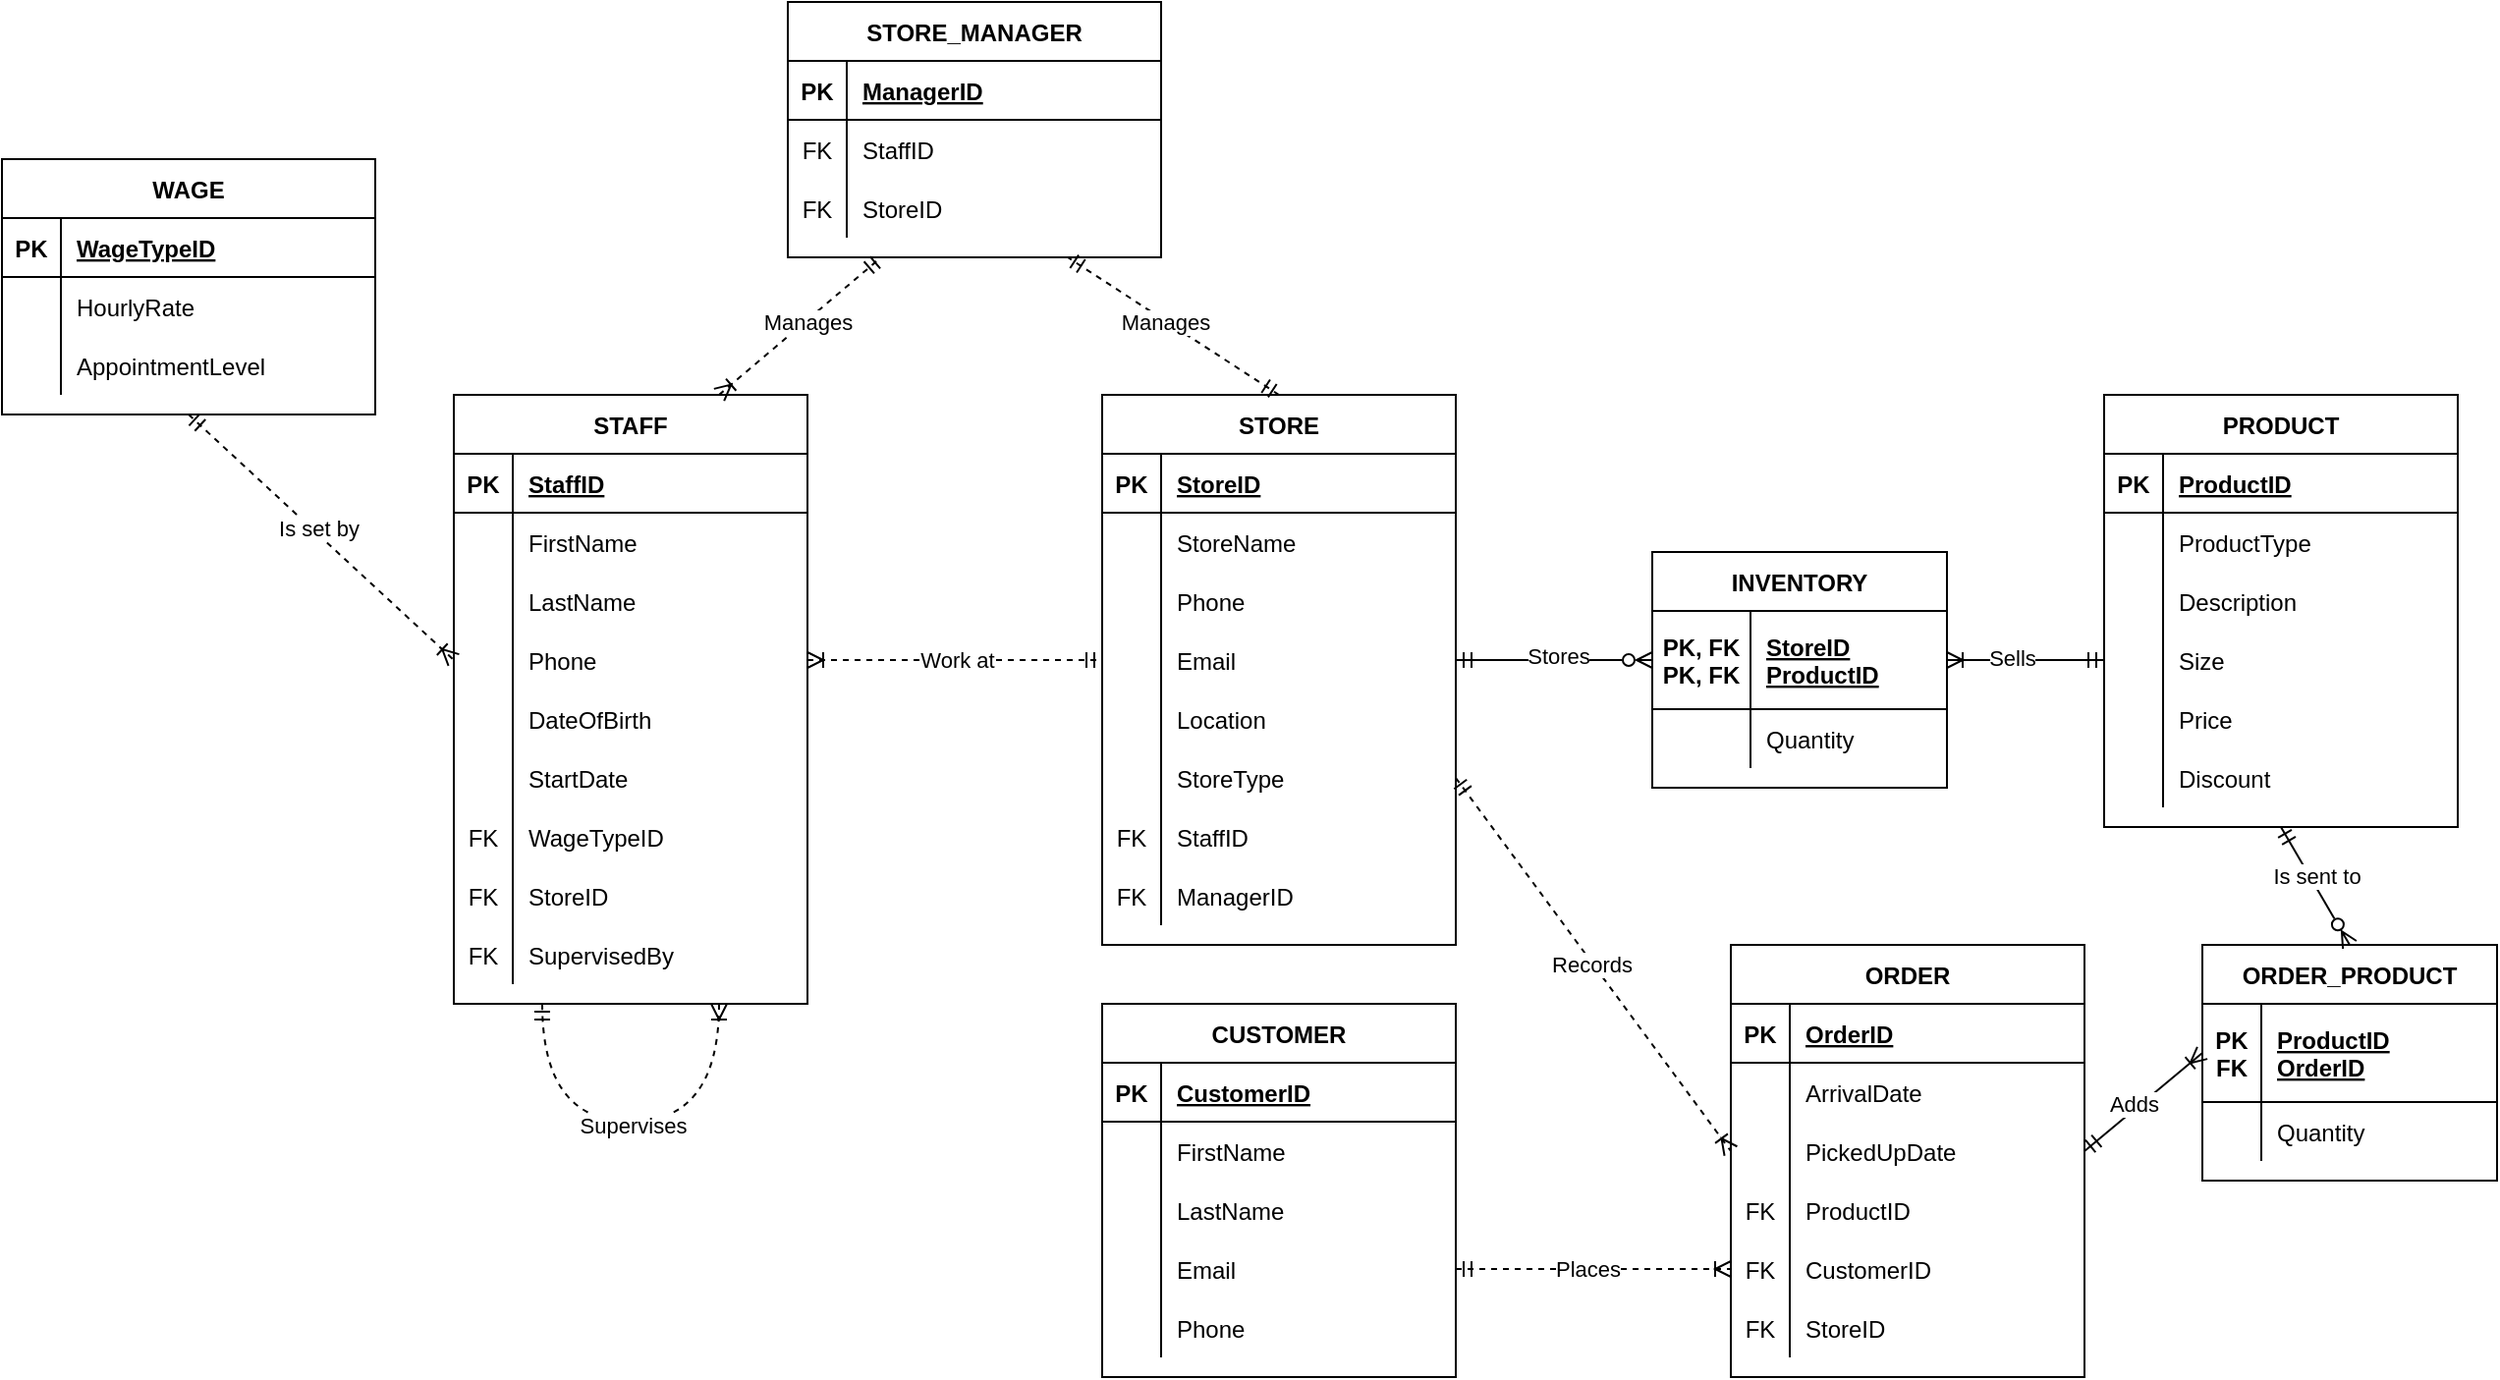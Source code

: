 <mxfile version="24.2.5" type="github">
  <diagram id="R2lEEEUBdFMjLlhIrx00" name="Page-1">
    <mxGraphModel dx="1644" dy="454" grid="1" gridSize="10" guides="1" tooltips="1" connect="1" arrows="1" fold="1" page="1" pageScale="1" pageWidth="850" pageHeight="1100" math="0" shadow="0" extFonts="Permanent Marker^https://fonts.googleapis.com/css?family=Permanent+Marker">
      <root>
        <mxCell id="0" />
        <mxCell id="1" parent="0" />
        <mxCell id="Xauu4VufLPQQmmu2B6bi-1" value="STORE" style="shape=table;startSize=30;container=1;collapsible=1;childLayout=tableLayout;fixedRows=1;rowLines=0;fontStyle=1;align=center;resizeLast=1;" parent="1" vertex="1">
          <mxGeometry x="320" y="440" width="180" height="280" as="geometry" />
        </mxCell>
        <mxCell id="Xauu4VufLPQQmmu2B6bi-2" value="" style="shape=partialRectangle;collapsible=0;dropTarget=0;pointerEvents=0;fillColor=none;points=[[0,0.5],[1,0.5]];portConstraint=eastwest;top=0;left=0;right=0;bottom=1;" parent="Xauu4VufLPQQmmu2B6bi-1" vertex="1">
          <mxGeometry y="30" width="180" height="30" as="geometry" />
        </mxCell>
        <mxCell id="Xauu4VufLPQQmmu2B6bi-3" value="PK" style="shape=partialRectangle;overflow=hidden;connectable=0;fillColor=none;top=0;left=0;bottom=0;right=0;fontStyle=1;" parent="Xauu4VufLPQQmmu2B6bi-2" vertex="1">
          <mxGeometry width="30" height="30" as="geometry">
            <mxRectangle width="30" height="30" as="alternateBounds" />
          </mxGeometry>
        </mxCell>
        <mxCell id="Xauu4VufLPQQmmu2B6bi-4" value="StoreID" style="shape=partialRectangle;overflow=hidden;connectable=0;fillColor=none;top=0;left=0;bottom=0;right=0;align=left;spacingLeft=6;fontStyle=5;" parent="Xauu4VufLPQQmmu2B6bi-2" vertex="1">
          <mxGeometry x="30" width="150" height="30" as="geometry">
            <mxRectangle width="150" height="30" as="alternateBounds" />
          </mxGeometry>
        </mxCell>
        <mxCell id="Xauu4VufLPQQmmu2B6bi-5" value="" style="shape=partialRectangle;collapsible=0;dropTarget=0;pointerEvents=0;fillColor=none;points=[[0,0.5],[1,0.5]];portConstraint=eastwest;top=0;left=0;right=0;bottom=0;" parent="Xauu4VufLPQQmmu2B6bi-1" vertex="1">
          <mxGeometry y="60" width="180" height="30" as="geometry" />
        </mxCell>
        <mxCell id="Xauu4VufLPQQmmu2B6bi-6" value="" style="shape=partialRectangle;overflow=hidden;connectable=0;fillColor=none;top=0;left=0;bottom=0;right=0;" parent="Xauu4VufLPQQmmu2B6bi-5" vertex="1">
          <mxGeometry width="30" height="30" as="geometry">
            <mxRectangle width="30" height="30" as="alternateBounds" />
          </mxGeometry>
        </mxCell>
        <mxCell id="Xauu4VufLPQQmmu2B6bi-7" value="StoreName" style="shape=partialRectangle;overflow=hidden;connectable=0;fillColor=none;top=0;left=0;bottom=0;right=0;align=left;spacingLeft=6;" parent="Xauu4VufLPQQmmu2B6bi-5" vertex="1">
          <mxGeometry x="30" width="150" height="30" as="geometry">
            <mxRectangle width="150" height="30" as="alternateBounds" />
          </mxGeometry>
        </mxCell>
        <mxCell id="Xauu4VufLPQQmmu2B6bi-8" style="shape=partialRectangle;collapsible=0;dropTarget=0;pointerEvents=0;fillColor=none;points=[[0,0.5],[1,0.5]];portConstraint=eastwest;top=0;left=0;right=0;bottom=0;" parent="Xauu4VufLPQQmmu2B6bi-1" vertex="1">
          <mxGeometry y="90" width="180" height="30" as="geometry" />
        </mxCell>
        <mxCell id="Xauu4VufLPQQmmu2B6bi-9" style="shape=partialRectangle;overflow=hidden;connectable=0;fillColor=none;top=0;left=0;bottom=0;right=0;" parent="Xauu4VufLPQQmmu2B6bi-8" vertex="1">
          <mxGeometry width="30" height="30" as="geometry">
            <mxRectangle width="30" height="30" as="alternateBounds" />
          </mxGeometry>
        </mxCell>
        <mxCell id="Xauu4VufLPQQmmu2B6bi-10" value="Phone" style="shape=partialRectangle;overflow=hidden;connectable=0;fillColor=none;top=0;left=0;bottom=0;right=0;align=left;spacingLeft=6;" parent="Xauu4VufLPQQmmu2B6bi-8" vertex="1">
          <mxGeometry x="30" width="150" height="30" as="geometry">
            <mxRectangle width="150" height="30" as="alternateBounds" />
          </mxGeometry>
        </mxCell>
        <mxCell id="Xauu4VufLPQQmmu2B6bi-11" style="shape=partialRectangle;collapsible=0;dropTarget=0;pointerEvents=0;fillColor=none;points=[[0,0.5],[1,0.5]];portConstraint=eastwest;top=0;left=0;right=0;bottom=0;" parent="Xauu4VufLPQQmmu2B6bi-1" vertex="1">
          <mxGeometry y="120" width="180" height="30" as="geometry" />
        </mxCell>
        <mxCell id="Xauu4VufLPQQmmu2B6bi-12" style="shape=partialRectangle;overflow=hidden;connectable=0;fillColor=none;top=0;left=0;bottom=0;right=0;" parent="Xauu4VufLPQQmmu2B6bi-11" vertex="1">
          <mxGeometry width="30" height="30" as="geometry">
            <mxRectangle width="30" height="30" as="alternateBounds" />
          </mxGeometry>
        </mxCell>
        <mxCell id="Xauu4VufLPQQmmu2B6bi-13" value="Email" style="shape=partialRectangle;overflow=hidden;connectable=0;fillColor=none;top=0;left=0;bottom=0;right=0;align=left;spacingLeft=6;" parent="Xauu4VufLPQQmmu2B6bi-11" vertex="1">
          <mxGeometry x="30" width="150" height="30" as="geometry">
            <mxRectangle width="150" height="30" as="alternateBounds" />
          </mxGeometry>
        </mxCell>
        <mxCell id="Xauu4VufLPQQmmu2B6bi-14" style="shape=partialRectangle;collapsible=0;dropTarget=0;pointerEvents=0;fillColor=none;points=[[0,0.5],[1,0.5]];portConstraint=eastwest;top=0;left=0;right=0;bottom=0;" parent="Xauu4VufLPQQmmu2B6bi-1" vertex="1">
          <mxGeometry y="150" width="180" height="30" as="geometry" />
        </mxCell>
        <mxCell id="Xauu4VufLPQQmmu2B6bi-15" style="shape=partialRectangle;overflow=hidden;connectable=0;fillColor=none;top=0;left=0;bottom=0;right=0;" parent="Xauu4VufLPQQmmu2B6bi-14" vertex="1">
          <mxGeometry width="30" height="30" as="geometry">
            <mxRectangle width="30" height="30" as="alternateBounds" />
          </mxGeometry>
        </mxCell>
        <mxCell id="Xauu4VufLPQQmmu2B6bi-16" value="Location" style="shape=partialRectangle;overflow=hidden;connectable=0;fillColor=none;top=0;left=0;bottom=0;right=0;align=left;spacingLeft=6;" parent="Xauu4VufLPQQmmu2B6bi-14" vertex="1">
          <mxGeometry x="30" width="150" height="30" as="geometry">
            <mxRectangle width="150" height="30" as="alternateBounds" />
          </mxGeometry>
        </mxCell>
        <mxCell id="Xauu4VufLPQQmmu2B6bi-17" style="shape=partialRectangle;collapsible=0;dropTarget=0;pointerEvents=0;fillColor=none;points=[[0,0.5],[1,0.5]];portConstraint=eastwest;top=0;left=0;right=0;bottom=0;" parent="Xauu4VufLPQQmmu2B6bi-1" vertex="1">
          <mxGeometry y="180" width="180" height="30" as="geometry" />
        </mxCell>
        <mxCell id="Xauu4VufLPQQmmu2B6bi-18" style="shape=partialRectangle;overflow=hidden;connectable=0;fillColor=none;top=0;left=0;bottom=0;right=0;" parent="Xauu4VufLPQQmmu2B6bi-17" vertex="1">
          <mxGeometry width="30" height="30" as="geometry">
            <mxRectangle width="30" height="30" as="alternateBounds" />
          </mxGeometry>
        </mxCell>
        <mxCell id="Xauu4VufLPQQmmu2B6bi-19" value="StoreType" style="shape=partialRectangle;overflow=hidden;connectable=0;fillColor=none;top=0;left=0;bottom=0;right=0;align=left;spacingLeft=6;" parent="Xauu4VufLPQQmmu2B6bi-17" vertex="1">
          <mxGeometry x="30" width="150" height="30" as="geometry">
            <mxRectangle width="150" height="30" as="alternateBounds" />
          </mxGeometry>
        </mxCell>
        <mxCell id="zje3O2Mr-wx11QbQa_9I-70" style="shape=partialRectangle;collapsible=0;dropTarget=0;pointerEvents=0;fillColor=none;points=[[0,0.5],[1,0.5]];portConstraint=eastwest;top=0;left=0;right=0;bottom=0;" vertex="1" parent="Xauu4VufLPQQmmu2B6bi-1">
          <mxGeometry y="210" width="180" height="30" as="geometry" />
        </mxCell>
        <mxCell id="zje3O2Mr-wx11QbQa_9I-71" value="FK" style="shape=partialRectangle;overflow=hidden;connectable=0;fillColor=none;top=0;left=0;bottom=0;right=0;" vertex="1" parent="zje3O2Mr-wx11QbQa_9I-70">
          <mxGeometry width="30" height="30" as="geometry">
            <mxRectangle width="30" height="30" as="alternateBounds" />
          </mxGeometry>
        </mxCell>
        <mxCell id="zje3O2Mr-wx11QbQa_9I-72" value="StaffID" style="shape=partialRectangle;overflow=hidden;connectable=0;fillColor=none;top=0;left=0;bottom=0;right=0;align=left;spacingLeft=6;" vertex="1" parent="zje3O2Mr-wx11QbQa_9I-70">
          <mxGeometry x="30" width="150" height="30" as="geometry">
            <mxRectangle width="150" height="30" as="alternateBounds" />
          </mxGeometry>
        </mxCell>
        <mxCell id="Xauu4VufLPQQmmu2B6bi-20" style="shape=partialRectangle;collapsible=0;dropTarget=0;pointerEvents=0;fillColor=none;points=[[0,0.5],[1,0.5]];portConstraint=eastwest;top=0;left=0;right=0;bottom=0;" parent="Xauu4VufLPQQmmu2B6bi-1" vertex="1">
          <mxGeometry y="240" width="180" height="30" as="geometry" />
        </mxCell>
        <mxCell id="Xauu4VufLPQQmmu2B6bi-21" value="FK" style="shape=partialRectangle;overflow=hidden;connectable=0;fillColor=none;top=0;left=0;bottom=0;right=0;" parent="Xauu4VufLPQQmmu2B6bi-20" vertex="1">
          <mxGeometry width="30" height="30" as="geometry">
            <mxRectangle width="30" height="30" as="alternateBounds" />
          </mxGeometry>
        </mxCell>
        <mxCell id="Xauu4VufLPQQmmu2B6bi-22" value="ManagerID" style="shape=partialRectangle;overflow=hidden;connectable=0;fillColor=none;top=0;left=0;bottom=0;right=0;align=left;spacingLeft=6;" parent="Xauu4VufLPQQmmu2B6bi-20" vertex="1">
          <mxGeometry x="30" width="150" height="30" as="geometry">
            <mxRectangle width="150" height="30" as="alternateBounds" />
          </mxGeometry>
        </mxCell>
        <mxCell id="Xauu4VufLPQQmmu2B6bi-23" value="STAFF" style="shape=table;startSize=30;container=1;collapsible=1;childLayout=tableLayout;fixedRows=1;rowLines=0;fontStyle=1;align=center;resizeLast=1;" parent="1" vertex="1">
          <mxGeometry x="-10" y="440" width="180" height="310" as="geometry" />
        </mxCell>
        <mxCell id="Xauu4VufLPQQmmu2B6bi-24" value="" style="shape=partialRectangle;collapsible=0;dropTarget=0;pointerEvents=0;fillColor=none;points=[[0,0.5],[1,0.5]];portConstraint=eastwest;top=0;left=0;right=0;bottom=1;" parent="Xauu4VufLPQQmmu2B6bi-23" vertex="1">
          <mxGeometry y="30" width="180" height="30" as="geometry" />
        </mxCell>
        <mxCell id="Xauu4VufLPQQmmu2B6bi-25" value="PK" style="shape=partialRectangle;overflow=hidden;connectable=0;fillColor=none;top=0;left=0;bottom=0;right=0;fontStyle=1;" parent="Xauu4VufLPQQmmu2B6bi-24" vertex="1">
          <mxGeometry width="30" height="30" as="geometry">
            <mxRectangle width="30" height="30" as="alternateBounds" />
          </mxGeometry>
        </mxCell>
        <mxCell id="Xauu4VufLPQQmmu2B6bi-26" value="StaffID" style="shape=partialRectangle;overflow=hidden;connectable=0;fillColor=none;top=0;left=0;bottom=0;right=0;align=left;spacingLeft=6;fontStyle=5;" parent="Xauu4VufLPQQmmu2B6bi-24" vertex="1">
          <mxGeometry x="30" width="150" height="30" as="geometry">
            <mxRectangle width="150" height="30" as="alternateBounds" />
          </mxGeometry>
        </mxCell>
        <mxCell id="Xauu4VufLPQQmmu2B6bi-27" value="" style="shape=partialRectangle;collapsible=0;dropTarget=0;pointerEvents=0;fillColor=none;points=[[0,0.5],[1,0.5]];portConstraint=eastwest;top=0;left=0;right=0;bottom=0;" parent="Xauu4VufLPQQmmu2B6bi-23" vertex="1">
          <mxGeometry y="60" width="180" height="30" as="geometry" />
        </mxCell>
        <mxCell id="Xauu4VufLPQQmmu2B6bi-28" value="" style="shape=partialRectangle;overflow=hidden;connectable=0;fillColor=none;top=0;left=0;bottom=0;right=0;" parent="Xauu4VufLPQQmmu2B6bi-27" vertex="1">
          <mxGeometry width="30" height="30" as="geometry">
            <mxRectangle width="30" height="30" as="alternateBounds" />
          </mxGeometry>
        </mxCell>
        <mxCell id="Xauu4VufLPQQmmu2B6bi-29" value="FirstName" style="shape=partialRectangle;overflow=hidden;connectable=0;fillColor=none;top=0;left=0;bottom=0;right=0;align=left;spacingLeft=6;" parent="Xauu4VufLPQQmmu2B6bi-27" vertex="1">
          <mxGeometry x="30" width="150" height="30" as="geometry">
            <mxRectangle width="150" height="30" as="alternateBounds" />
          </mxGeometry>
        </mxCell>
        <mxCell id="Xauu4VufLPQQmmu2B6bi-30" style="shape=partialRectangle;collapsible=0;dropTarget=0;pointerEvents=0;fillColor=none;points=[[0,0.5],[1,0.5]];portConstraint=eastwest;top=0;left=0;right=0;bottom=0;" parent="Xauu4VufLPQQmmu2B6bi-23" vertex="1">
          <mxGeometry y="90" width="180" height="30" as="geometry" />
        </mxCell>
        <mxCell id="Xauu4VufLPQQmmu2B6bi-31" style="shape=partialRectangle;overflow=hidden;connectable=0;fillColor=none;top=0;left=0;bottom=0;right=0;" parent="Xauu4VufLPQQmmu2B6bi-30" vertex="1">
          <mxGeometry width="30" height="30" as="geometry">
            <mxRectangle width="30" height="30" as="alternateBounds" />
          </mxGeometry>
        </mxCell>
        <mxCell id="Xauu4VufLPQQmmu2B6bi-32" value="LastName" style="shape=partialRectangle;overflow=hidden;connectable=0;fillColor=none;top=0;left=0;bottom=0;right=0;align=left;spacingLeft=6;" parent="Xauu4VufLPQQmmu2B6bi-30" vertex="1">
          <mxGeometry x="30" width="150" height="30" as="geometry">
            <mxRectangle width="150" height="30" as="alternateBounds" />
          </mxGeometry>
        </mxCell>
        <mxCell id="Xauu4VufLPQQmmu2B6bi-33" style="shape=partialRectangle;collapsible=0;dropTarget=0;pointerEvents=0;fillColor=none;points=[[0,0.5],[1,0.5]];portConstraint=eastwest;top=0;left=0;right=0;bottom=0;" parent="Xauu4VufLPQQmmu2B6bi-23" vertex="1">
          <mxGeometry y="120" width="180" height="30" as="geometry" />
        </mxCell>
        <mxCell id="Xauu4VufLPQQmmu2B6bi-34" style="shape=partialRectangle;overflow=hidden;connectable=0;fillColor=none;top=0;left=0;bottom=0;right=0;" parent="Xauu4VufLPQQmmu2B6bi-33" vertex="1">
          <mxGeometry width="30" height="30" as="geometry">
            <mxRectangle width="30" height="30" as="alternateBounds" />
          </mxGeometry>
        </mxCell>
        <mxCell id="Xauu4VufLPQQmmu2B6bi-35" value="Phone" style="shape=partialRectangle;overflow=hidden;connectable=0;fillColor=none;top=0;left=0;bottom=0;right=0;align=left;spacingLeft=6;" parent="Xauu4VufLPQQmmu2B6bi-33" vertex="1">
          <mxGeometry x="30" width="150" height="30" as="geometry">
            <mxRectangle width="150" height="30" as="alternateBounds" />
          </mxGeometry>
        </mxCell>
        <mxCell id="Xauu4VufLPQQmmu2B6bi-36" style="shape=partialRectangle;collapsible=0;dropTarget=0;pointerEvents=0;fillColor=none;points=[[0,0.5],[1,0.5]];portConstraint=eastwest;top=0;left=0;right=0;bottom=0;" parent="Xauu4VufLPQQmmu2B6bi-23" vertex="1">
          <mxGeometry y="150" width="180" height="30" as="geometry" />
        </mxCell>
        <mxCell id="Xauu4VufLPQQmmu2B6bi-37" style="shape=partialRectangle;overflow=hidden;connectable=0;fillColor=none;top=0;left=0;bottom=0;right=0;" parent="Xauu4VufLPQQmmu2B6bi-36" vertex="1">
          <mxGeometry width="30" height="30" as="geometry">
            <mxRectangle width="30" height="30" as="alternateBounds" />
          </mxGeometry>
        </mxCell>
        <mxCell id="Xauu4VufLPQQmmu2B6bi-38" value="DateOfBirth" style="shape=partialRectangle;overflow=hidden;connectable=0;fillColor=none;top=0;left=0;bottom=0;right=0;align=left;spacingLeft=6;" parent="Xauu4VufLPQQmmu2B6bi-36" vertex="1">
          <mxGeometry x="30" width="150" height="30" as="geometry">
            <mxRectangle width="150" height="30" as="alternateBounds" />
          </mxGeometry>
        </mxCell>
        <mxCell id="Xauu4VufLPQQmmu2B6bi-39" style="shape=partialRectangle;collapsible=0;dropTarget=0;pointerEvents=0;fillColor=none;points=[[0,0.5],[1,0.5]];portConstraint=eastwest;top=0;left=0;right=0;bottom=0;" parent="Xauu4VufLPQQmmu2B6bi-23" vertex="1">
          <mxGeometry y="180" width="180" height="30" as="geometry" />
        </mxCell>
        <mxCell id="Xauu4VufLPQQmmu2B6bi-40" style="shape=partialRectangle;overflow=hidden;connectable=0;fillColor=none;top=0;left=0;bottom=0;right=0;" parent="Xauu4VufLPQQmmu2B6bi-39" vertex="1">
          <mxGeometry width="30" height="30" as="geometry">
            <mxRectangle width="30" height="30" as="alternateBounds" />
          </mxGeometry>
        </mxCell>
        <mxCell id="Xauu4VufLPQQmmu2B6bi-41" value="StartDate" style="shape=partialRectangle;overflow=hidden;connectable=0;fillColor=none;top=0;left=0;bottom=0;right=0;align=left;spacingLeft=6;" parent="Xauu4VufLPQQmmu2B6bi-39" vertex="1">
          <mxGeometry x="30" width="150" height="30" as="geometry">
            <mxRectangle width="150" height="30" as="alternateBounds" />
          </mxGeometry>
        </mxCell>
        <mxCell id="Xauu4VufLPQQmmu2B6bi-42" style="shape=partialRectangle;collapsible=0;dropTarget=0;pointerEvents=0;fillColor=none;points=[[0,0.5],[1,0.5]];portConstraint=eastwest;top=0;left=0;right=0;bottom=0;" parent="Xauu4VufLPQQmmu2B6bi-23" vertex="1">
          <mxGeometry y="210" width="180" height="30" as="geometry" />
        </mxCell>
        <mxCell id="Xauu4VufLPQQmmu2B6bi-43" value="FK" style="shape=partialRectangle;overflow=hidden;connectable=0;fillColor=none;top=0;left=0;bottom=0;right=0;" parent="Xauu4VufLPQQmmu2B6bi-42" vertex="1">
          <mxGeometry width="30" height="30" as="geometry">
            <mxRectangle width="30" height="30" as="alternateBounds" />
          </mxGeometry>
        </mxCell>
        <mxCell id="Xauu4VufLPQQmmu2B6bi-44" value="WageTypeID" style="shape=partialRectangle;overflow=hidden;connectable=0;fillColor=none;top=0;left=0;bottom=0;right=0;align=left;spacingLeft=6;" parent="Xauu4VufLPQQmmu2B6bi-42" vertex="1">
          <mxGeometry x="30" width="150" height="30" as="geometry">
            <mxRectangle width="150" height="30" as="alternateBounds" />
          </mxGeometry>
        </mxCell>
        <mxCell id="zje3O2Mr-wx11QbQa_9I-66" style="shape=partialRectangle;collapsible=0;dropTarget=0;pointerEvents=0;fillColor=none;points=[[0,0.5],[1,0.5]];portConstraint=eastwest;top=0;left=0;right=0;bottom=0;" vertex="1" parent="Xauu4VufLPQQmmu2B6bi-23">
          <mxGeometry y="240" width="180" height="30" as="geometry" />
        </mxCell>
        <mxCell id="zje3O2Mr-wx11QbQa_9I-67" value="FK" style="shape=partialRectangle;overflow=hidden;connectable=0;fillColor=none;top=0;left=0;bottom=0;right=0;" vertex="1" parent="zje3O2Mr-wx11QbQa_9I-66">
          <mxGeometry width="30" height="30" as="geometry">
            <mxRectangle width="30" height="30" as="alternateBounds" />
          </mxGeometry>
        </mxCell>
        <mxCell id="zje3O2Mr-wx11QbQa_9I-68" value="StoreID" style="shape=partialRectangle;overflow=hidden;connectable=0;fillColor=none;top=0;left=0;bottom=0;right=0;align=left;spacingLeft=6;" vertex="1" parent="zje3O2Mr-wx11QbQa_9I-66">
          <mxGeometry x="30" width="150" height="30" as="geometry">
            <mxRectangle width="150" height="30" as="alternateBounds" />
          </mxGeometry>
        </mxCell>
        <mxCell id="Xauu4VufLPQQmmu2B6bi-45" style="shape=partialRectangle;collapsible=0;dropTarget=0;pointerEvents=0;fillColor=none;points=[[0,0.5],[1,0.5]];portConstraint=eastwest;top=0;left=0;right=0;bottom=0;" parent="Xauu4VufLPQQmmu2B6bi-23" vertex="1">
          <mxGeometry y="270" width="180" height="30" as="geometry" />
        </mxCell>
        <mxCell id="Xauu4VufLPQQmmu2B6bi-46" value="FK" style="shape=partialRectangle;overflow=hidden;connectable=0;fillColor=none;top=0;left=0;bottom=0;right=0;" parent="Xauu4VufLPQQmmu2B6bi-45" vertex="1">
          <mxGeometry width="30" height="30" as="geometry">
            <mxRectangle width="30" height="30" as="alternateBounds" />
          </mxGeometry>
        </mxCell>
        <mxCell id="Xauu4VufLPQQmmu2B6bi-47" value="SupervisedBy" style="shape=partialRectangle;overflow=hidden;connectable=0;fillColor=none;top=0;left=0;bottom=0;right=0;align=left;spacingLeft=6;" parent="Xauu4VufLPQQmmu2B6bi-45" vertex="1">
          <mxGeometry x="30" width="150" height="30" as="geometry">
            <mxRectangle width="150" height="30" as="alternateBounds" />
          </mxGeometry>
        </mxCell>
        <mxCell id="Xauu4VufLPQQmmu2B6bi-61" value="" style="endArrow=ERmandOne;html=1;rounded=0;entryX=0.75;entryY=1;entryDx=0;entryDy=0;exitX=0.5;exitY=0;exitDx=0;exitDy=0;startArrow=ERmandOne;startFill=0;endFill=0;dashed=1;" parent="1" source="Xauu4VufLPQQmmu2B6bi-1" target="zje3O2Mr-wx11QbQa_9I-73" edge="1">
          <mxGeometry width="50" height="50" relative="1" as="geometry">
            <mxPoint x="271.25" y="450" as="sourcePoint" />
            <mxPoint x="198.75" y="510" as="targetPoint" />
          </mxGeometry>
        </mxCell>
        <mxCell id="Xauu4VufLPQQmmu2B6bi-62" value="Manages" style="edgeLabel;html=1;align=center;verticalAlign=middle;resizable=0;points=[];" parent="Xauu4VufLPQQmmu2B6bi-61" vertex="1" connectable="0">
          <mxGeometry x="0.088" relative="1" as="geometry">
            <mxPoint y="1" as="offset" />
          </mxGeometry>
        </mxCell>
        <mxCell id="Xauu4VufLPQQmmu2B6bi-63" value="" style="endArrow=ERmandOne;html=1;rounded=0;exitX=1;exitY=0.5;exitDx=0;exitDy=0;entryX=0;entryY=0.5;entryDx=0;entryDy=0;startArrow=ERoneToMany;startFill=0;endFill=0;dashed=1;" parent="1" source="Xauu4VufLPQQmmu2B6bi-33" target="Xauu4VufLPQQmmu2B6bi-11" edge="1">
          <mxGeometry width="50" height="50" relative="1" as="geometry">
            <mxPoint x="280" y="690" as="sourcePoint" />
            <mxPoint x="330" y="640" as="targetPoint" />
          </mxGeometry>
        </mxCell>
        <mxCell id="Xauu4VufLPQQmmu2B6bi-64" value="Work at" style="edgeLabel;html=1;align=center;verticalAlign=middle;resizable=0;points=[];" parent="Xauu4VufLPQQmmu2B6bi-63" vertex="1" connectable="0">
          <mxGeometry x="0.013" relative="1" as="geometry">
            <mxPoint as="offset" />
          </mxGeometry>
        </mxCell>
        <mxCell id="Xauu4VufLPQQmmu2B6bi-65" value="" style="endArrow=ERoneToMany;html=1;rounded=0;edgeStyle=orthogonalEdgeStyle;curved=1;startArrow=ERmandOne;startFill=0;endFill=0;dashed=1;" parent="1" edge="1">
          <mxGeometry width="50" height="50" relative="1" as="geometry">
            <mxPoint x="35" y="750" as="sourcePoint" />
            <mxPoint x="125" y="750" as="targetPoint" />
            <Array as="points">
              <mxPoint x="35" y="810" />
              <mxPoint x="125" y="810" />
            </Array>
          </mxGeometry>
        </mxCell>
        <mxCell id="Xauu4VufLPQQmmu2B6bi-79" value="Supervises" style="edgeLabel;html=1;align=center;verticalAlign=middle;resizable=0;points=[];" parent="Xauu4VufLPQQmmu2B6bi-65" vertex="1" connectable="0">
          <mxGeometry x="0.009" y="-2" relative="1" as="geometry">
            <mxPoint as="offset" />
          </mxGeometry>
        </mxCell>
        <mxCell id="Xauu4VufLPQQmmu2B6bi-67" value="WAGE" style="shape=table;startSize=30;container=1;collapsible=1;childLayout=tableLayout;fixedRows=1;rowLines=0;fontStyle=1;align=center;resizeLast=1;" parent="1" vertex="1">
          <mxGeometry x="-240" y="320" width="190" height="130" as="geometry" />
        </mxCell>
        <mxCell id="Xauu4VufLPQQmmu2B6bi-68" value="" style="shape=partialRectangle;collapsible=0;dropTarget=0;pointerEvents=0;fillColor=none;points=[[0,0.5],[1,0.5]];portConstraint=eastwest;top=0;left=0;right=0;bottom=1;" parent="Xauu4VufLPQQmmu2B6bi-67" vertex="1">
          <mxGeometry y="30" width="190" height="30" as="geometry" />
        </mxCell>
        <mxCell id="Xauu4VufLPQQmmu2B6bi-69" value="PK" style="shape=partialRectangle;overflow=hidden;connectable=0;fillColor=none;top=0;left=0;bottom=0;right=0;fontStyle=1;" parent="Xauu4VufLPQQmmu2B6bi-68" vertex="1">
          <mxGeometry width="30" height="30" as="geometry">
            <mxRectangle width="30" height="30" as="alternateBounds" />
          </mxGeometry>
        </mxCell>
        <mxCell id="Xauu4VufLPQQmmu2B6bi-70" value="WageTypeID" style="shape=partialRectangle;overflow=hidden;connectable=0;fillColor=none;top=0;left=0;bottom=0;right=0;align=left;spacingLeft=6;fontStyle=5;" parent="Xauu4VufLPQQmmu2B6bi-68" vertex="1">
          <mxGeometry x="30" width="160" height="30" as="geometry">
            <mxRectangle width="160" height="30" as="alternateBounds" />
          </mxGeometry>
        </mxCell>
        <mxCell id="Xauu4VufLPQQmmu2B6bi-71" value="" style="shape=partialRectangle;collapsible=0;dropTarget=0;pointerEvents=0;fillColor=none;points=[[0,0.5],[1,0.5]];portConstraint=eastwest;top=0;left=0;right=0;bottom=0;" parent="Xauu4VufLPQQmmu2B6bi-67" vertex="1">
          <mxGeometry y="60" width="190" height="30" as="geometry" />
        </mxCell>
        <mxCell id="Xauu4VufLPQQmmu2B6bi-72" value="" style="shape=partialRectangle;overflow=hidden;connectable=0;fillColor=none;top=0;left=0;bottom=0;right=0;" parent="Xauu4VufLPQQmmu2B6bi-71" vertex="1">
          <mxGeometry width="30" height="30" as="geometry">
            <mxRectangle width="30" height="30" as="alternateBounds" />
          </mxGeometry>
        </mxCell>
        <mxCell id="Xauu4VufLPQQmmu2B6bi-73" value="HourlyRate" style="shape=partialRectangle;overflow=hidden;connectable=0;fillColor=none;top=0;left=0;bottom=0;right=0;align=left;spacingLeft=6;" parent="Xauu4VufLPQQmmu2B6bi-71" vertex="1">
          <mxGeometry x="30" width="160" height="30" as="geometry">
            <mxRectangle width="160" height="30" as="alternateBounds" />
          </mxGeometry>
        </mxCell>
        <mxCell id="Xauu4VufLPQQmmu2B6bi-74" style="shape=partialRectangle;collapsible=0;dropTarget=0;pointerEvents=0;fillColor=none;points=[[0,0.5],[1,0.5]];portConstraint=eastwest;top=0;left=0;right=0;bottom=0;" parent="Xauu4VufLPQQmmu2B6bi-67" vertex="1">
          <mxGeometry y="90" width="190" height="30" as="geometry" />
        </mxCell>
        <mxCell id="Xauu4VufLPQQmmu2B6bi-75" style="shape=partialRectangle;overflow=hidden;connectable=0;fillColor=none;top=0;left=0;bottom=0;right=0;" parent="Xauu4VufLPQQmmu2B6bi-74" vertex="1">
          <mxGeometry width="30" height="30" as="geometry">
            <mxRectangle width="30" height="30" as="alternateBounds" />
          </mxGeometry>
        </mxCell>
        <mxCell id="Xauu4VufLPQQmmu2B6bi-76" value="AppointmentLevel" style="shape=partialRectangle;overflow=hidden;connectable=0;fillColor=none;top=0;left=0;bottom=0;right=0;align=left;spacingLeft=6;" parent="Xauu4VufLPQQmmu2B6bi-74" vertex="1">
          <mxGeometry x="30" width="160" height="30" as="geometry">
            <mxRectangle width="160" height="30" as="alternateBounds" />
          </mxGeometry>
        </mxCell>
        <mxCell id="Xauu4VufLPQQmmu2B6bi-81" value="" style="endArrow=ERoneToMany;html=1;rounded=0;entryX=0;entryY=0.5;entryDx=0;entryDy=0;exitX=0.5;exitY=1;exitDx=0;exitDy=0;startArrow=ERmandOne;startFill=0;endFill=0;dashed=1;" parent="1" source="Xauu4VufLPQQmmu2B6bi-67" target="Xauu4VufLPQQmmu2B6bi-33" edge="1">
          <mxGeometry width="50" height="50" relative="1" as="geometry">
            <mxPoint x="-130" y="490" as="sourcePoint" />
            <mxPoint x="-80" y="440" as="targetPoint" />
          </mxGeometry>
        </mxCell>
        <mxCell id="Xauu4VufLPQQmmu2B6bi-151" value="Is set by" style="edgeLabel;html=1;align=center;verticalAlign=middle;resizable=0;points=[];" parent="Xauu4VufLPQQmmu2B6bi-81" vertex="1" connectable="0">
          <mxGeometry x="-0.051" y="2" relative="1" as="geometry">
            <mxPoint as="offset" />
          </mxGeometry>
        </mxCell>
        <mxCell id="Xauu4VufLPQQmmu2B6bi-82" value="PRODUCT" style="shape=table;startSize=30;container=1;collapsible=1;childLayout=tableLayout;fixedRows=1;rowLines=0;fontStyle=1;align=center;resizeLast=1;" parent="1" vertex="1">
          <mxGeometry x="830" y="440" width="180" height="220" as="geometry" />
        </mxCell>
        <mxCell id="Xauu4VufLPQQmmu2B6bi-83" value="" style="shape=partialRectangle;collapsible=0;dropTarget=0;pointerEvents=0;fillColor=none;points=[[0,0.5],[1,0.5]];portConstraint=eastwest;top=0;left=0;right=0;bottom=1;" parent="Xauu4VufLPQQmmu2B6bi-82" vertex="1">
          <mxGeometry y="30" width="180" height="30" as="geometry" />
        </mxCell>
        <mxCell id="Xauu4VufLPQQmmu2B6bi-84" value="PK" style="shape=partialRectangle;overflow=hidden;connectable=0;fillColor=none;top=0;left=0;bottom=0;right=0;fontStyle=1;" parent="Xauu4VufLPQQmmu2B6bi-83" vertex="1">
          <mxGeometry width="30" height="30" as="geometry">
            <mxRectangle width="30" height="30" as="alternateBounds" />
          </mxGeometry>
        </mxCell>
        <mxCell id="Xauu4VufLPQQmmu2B6bi-85" value="ProductID" style="shape=partialRectangle;overflow=hidden;connectable=0;fillColor=none;top=0;left=0;bottom=0;right=0;align=left;spacingLeft=6;fontStyle=5;" parent="Xauu4VufLPQQmmu2B6bi-83" vertex="1">
          <mxGeometry x="30" width="150" height="30" as="geometry">
            <mxRectangle width="150" height="30" as="alternateBounds" />
          </mxGeometry>
        </mxCell>
        <mxCell id="Xauu4VufLPQQmmu2B6bi-86" value="" style="shape=partialRectangle;collapsible=0;dropTarget=0;pointerEvents=0;fillColor=none;points=[[0,0.5],[1,0.5]];portConstraint=eastwest;top=0;left=0;right=0;bottom=0;" parent="Xauu4VufLPQQmmu2B6bi-82" vertex="1">
          <mxGeometry y="60" width="180" height="30" as="geometry" />
        </mxCell>
        <mxCell id="Xauu4VufLPQQmmu2B6bi-87" value="" style="shape=partialRectangle;overflow=hidden;connectable=0;fillColor=none;top=0;left=0;bottom=0;right=0;" parent="Xauu4VufLPQQmmu2B6bi-86" vertex="1">
          <mxGeometry width="30" height="30" as="geometry">
            <mxRectangle width="30" height="30" as="alternateBounds" />
          </mxGeometry>
        </mxCell>
        <mxCell id="Xauu4VufLPQQmmu2B6bi-88" value="ProductType" style="shape=partialRectangle;overflow=hidden;connectable=0;fillColor=none;top=0;left=0;bottom=0;right=0;align=left;spacingLeft=6;" parent="Xauu4VufLPQQmmu2B6bi-86" vertex="1">
          <mxGeometry x="30" width="150" height="30" as="geometry">
            <mxRectangle width="150" height="30" as="alternateBounds" />
          </mxGeometry>
        </mxCell>
        <mxCell id="Xauu4VufLPQQmmu2B6bi-89" value="" style="shape=partialRectangle;collapsible=0;dropTarget=0;pointerEvents=0;fillColor=none;points=[[0,0.5],[1,0.5]];portConstraint=eastwest;top=0;left=0;right=0;bottom=0;" parent="Xauu4VufLPQQmmu2B6bi-82" vertex="1">
          <mxGeometry y="90" width="180" height="30" as="geometry" />
        </mxCell>
        <mxCell id="Xauu4VufLPQQmmu2B6bi-90" value="" style="shape=partialRectangle;overflow=hidden;connectable=0;fillColor=none;top=0;left=0;bottom=0;right=0;" parent="Xauu4VufLPQQmmu2B6bi-89" vertex="1">
          <mxGeometry width="30" height="30" as="geometry">
            <mxRectangle width="30" height="30" as="alternateBounds" />
          </mxGeometry>
        </mxCell>
        <mxCell id="Xauu4VufLPQQmmu2B6bi-91" value="Description" style="shape=partialRectangle;overflow=hidden;connectable=0;fillColor=none;top=0;left=0;bottom=0;right=0;align=left;spacingLeft=6;" parent="Xauu4VufLPQQmmu2B6bi-89" vertex="1">
          <mxGeometry x="30" width="150" height="30" as="geometry">
            <mxRectangle width="150" height="30" as="alternateBounds" />
          </mxGeometry>
        </mxCell>
        <mxCell id="Xauu4VufLPQQmmu2B6bi-92" style="shape=partialRectangle;collapsible=0;dropTarget=0;pointerEvents=0;fillColor=none;points=[[0,0.5],[1,0.5]];portConstraint=eastwest;top=0;left=0;right=0;bottom=0;" parent="Xauu4VufLPQQmmu2B6bi-82" vertex="1">
          <mxGeometry y="120" width="180" height="30" as="geometry" />
        </mxCell>
        <mxCell id="Xauu4VufLPQQmmu2B6bi-93" style="shape=partialRectangle;overflow=hidden;connectable=0;fillColor=none;top=0;left=0;bottom=0;right=0;" parent="Xauu4VufLPQQmmu2B6bi-92" vertex="1">
          <mxGeometry width="30" height="30" as="geometry">
            <mxRectangle width="30" height="30" as="alternateBounds" />
          </mxGeometry>
        </mxCell>
        <mxCell id="Xauu4VufLPQQmmu2B6bi-94" value="Size" style="shape=partialRectangle;overflow=hidden;connectable=0;fillColor=none;top=0;left=0;bottom=0;right=0;align=left;spacingLeft=6;" parent="Xauu4VufLPQQmmu2B6bi-92" vertex="1">
          <mxGeometry x="30" width="150" height="30" as="geometry">
            <mxRectangle width="150" height="30" as="alternateBounds" />
          </mxGeometry>
        </mxCell>
        <mxCell id="Xauu4VufLPQQmmu2B6bi-95" style="shape=partialRectangle;collapsible=0;dropTarget=0;pointerEvents=0;fillColor=none;points=[[0,0.5],[1,0.5]];portConstraint=eastwest;top=0;left=0;right=0;bottom=0;" parent="Xauu4VufLPQQmmu2B6bi-82" vertex="1">
          <mxGeometry y="150" width="180" height="30" as="geometry" />
        </mxCell>
        <mxCell id="Xauu4VufLPQQmmu2B6bi-96" style="shape=partialRectangle;overflow=hidden;connectable=0;fillColor=none;top=0;left=0;bottom=0;right=0;" parent="Xauu4VufLPQQmmu2B6bi-95" vertex="1">
          <mxGeometry width="30" height="30" as="geometry">
            <mxRectangle width="30" height="30" as="alternateBounds" />
          </mxGeometry>
        </mxCell>
        <mxCell id="Xauu4VufLPQQmmu2B6bi-97" value="Price" style="shape=partialRectangle;overflow=hidden;connectable=0;fillColor=none;top=0;left=0;bottom=0;right=0;align=left;spacingLeft=6;" parent="Xauu4VufLPQQmmu2B6bi-95" vertex="1">
          <mxGeometry x="30" width="150" height="30" as="geometry">
            <mxRectangle width="150" height="30" as="alternateBounds" />
          </mxGeometry>
        </mxCell>
        <mxCell id="Xauu4VufLPQQmmu2B6bi-98" style="shape=partialRectangle;collapsible=0;dropTarget=0;pointerEvents=0;fillColor=none;points=[[0,0.5],[1,0.5]];portConstraint=eastwest;top=0;left=0;right=0;bottom=0;" parent="Xauu4VufLPQQmmu2B6bi-82" vertex="1">
          <mxGeometry y="180" width="180" height="30" as="geometry" />
        </mxCell>
        <mxCell id="Xauu4VufLPQQmmu2B6bi-99" style="shape=partialRectangle;overflow=hidden;connectable=0;fillColor=none;top=0;left=0;bottom=0;right=0;" parent="Xauu4VufLPQQmmu2B6bi-98" vertex="1">
          <mxGeometry width="30" height="30" as="geometry">
            <mxRectangle width="30" height="30" as="alternateBounds" />
          </mxGeometry>
        </mxCell>
        <mxCell id="Xauu4VufLPQQmmu2B6bi-100" value="Discount" style="shape=partialRectangle;overflow=hidden;connectable=0;fillColor=none;top=0;left=0;bottom=0;right=0;align=left;spacingLeft=6;" parent="Xauu4VufLPQQmmu2B6bi-98" vertex="1">
          <mxGeometry x="30" width="150" height="30" as="geometry">
            <mxRectangle width="150" height="30" as="alternateBounds" />
          </mxGeometry>
        </mxCell>
        <mxCell id="Xauu4VufLPQQmmu2B6bi-101" value="" style="endArrow=ERmandOne;html=1;rounded=0;exitX=1;exitY=0.5;exitDx=0;exitDy=0;entryX=0;entryY=0.5;entryDx=0;entryDy=0;startArrow=ERoneToMany;startFill=0;endFill=0;" parent="1" source="zje3O2Mr-wx11QbQa_9I-2" target="Xauu4VufLPQQmmu2B6bi-92" edge="1">
          <mxGeometry width="50" height="50" relative="1" as="geometry">
            <mxPoint x="620" y="490" as="sourcePoint" />
            <mxPoint x="670" y="440" as="targetPoint" />
          </mxGeometry>
        </mxCell>
        <mxCell id="Xauu4VufLPQQmmu2B6bi-102" value="Sells" style="edgeLabel;html=1;align=center;verticalAlign=middle;resizable=0;points=[];" parent="Xauu4VufLPQQmmu2B6bi-101" vertex="1" connectable="0">
          <mxGeometry x="-0.171" y="1" relative="1" as="geometry">
            <mxPoint as="offset" />
          </mxGeometry>
        </mxCell>
        <mxCell id="Xauu4VufLPQQmmu2B6bi-103" value="ORDER" style="shape=table;startSize=30;container=1;collapsible=1;childLayout=tableLayout;fixedRows=1;rowLines=0;fontStyle=1;align=center;resizeLast=1;" parent="1" vertex="1">
          <mxGeometry x="640" y="720" width="180" height="220" as="geometry" />
        </mxCell>
        <mxCell id="Xauu4VufLPQQmmu2B6bi-104" value="" style="shape=partialRectangle;collapsible=0;dropTarget=0;pointerEvents=0;fillColor=none;points=[[0,0.5],[1,0.5]];portConstraint=eastwest;top=0;left=0;right=0;bottom=1;" parent="Xauu4VufLPQQmmu2B6bi-103" vertex="1">
          <mxGeometry y="30" width="180" height="30" as="geometry" />
        </mxCell>
        <mxCell id="Xauu4VufLPQQmmu2B6bi-105" value="PK" style="shape=partialRectangle;overflow=hidden;connectable=0;fillColor=none;top=0;left=0;bottom=0;right=0;fontStyle=1;" parent="Xauu4VufLPQQmmu2B6bi-104" vertex="1">
          <mxGeometry width="30" height="30" as="geometry">
            <mxRectangle width="30" height="30" as="alternateBounds" />
          </mxGeometry>
        </mxCell>
        <mxCell id="Xauu4VufLPQQmmu2B6bi-106" value="OrderID" style="shape=partialRectangle;overflow=hidden;connectable=0;fillColor=none;top=0;left=0;bottom=0;right=0;align=left;spacingLeft=6;fontStyle=5;" parent="Xauu4VufLPQQmmu2B6bi-104" vertex="1">
          <mxGeometry x="30" width="150" height="30" as="geometry">
            <mxRectangle width="150" height="30" as="alternateBounds" />
          </mxGeometry>
        </mxCell>
        <mxCell id="Xauu4VufLPQQmmu2B6bi-107" value="" style="shape=partialRectangle;collapsible=0;dropTarget=0;pointerEvents=0;fillColor=none;points=[[0,0.5],[1,0.5]];portConstraint=eastwest;top=0;left=0;right=0;bottom=0;" parent="Xauu4VufLPQQmmu2B6bi-103" vertex="1">
          <mxGeometry y="60" width="180" height="30" as="geometry" />
        </mxCell>
        <mxCell id="Xauu4VufLPQQmmu2B6bi-108" value="" style="shape=partialRectangle;overflow=hidden;connectable=0;fillColor=none;top=0;left=0;bottom=0;right=0;" parent="Xauu4VufLPQQmmu2B6bi-107" vertex="1">
          <mxGeometry width="30" height="30" as="geometry">
            <mxRectangle width="30" height="30" as="alternateBounds" />
          </mxGeometry>
        </mxCell>
        <mxCell id="Xauu4VufLPQQmmu2B6bi-109" value="ArrivalDate" style="shape=partialRectangle;overflow=hidden;connectable=0;fillColor=none;top=0;left=0;bottom=0;right=0;align=left;spacingLeft=6;" parent="Xauu4VufLPQQmmu2B6bi-107" vertex="1">
          <mxGeometry x="30" width="150" height="30" as="geometry">
            <mxRectangle width="150" height="30" as="alternateBounds" />
          </mxGeometry>
        </mxCell>
        <mxCell id="Xauu4VufLPQQmmu2B6bi-110" value="" style="shape=partialRectangle;collapsible=0;dropTarget=0;pointerEvents=0;fillColor=none;points=[[0,0.5],[1,0.5]];portConstraint=eastwest;top=0;left=0;right=0;bottom=0;" parent="Xauu4VufLPQQmmu2B6bi-103" vertex="1">
          <mxGeometry y="90" width="180" height="30" as="geometry" />
        </mxCell>
        <mxCell id="Xauu4VufLPQQmmu2B6bi-111" value="" style="shape=partialRectangle;overflow=hidden;connectable=0;fillColor=none;top=0;left=0;bottom=0;right=0;" parent="Xauu4VufLPQQmmu2B6bi-110" vertex="1">
          <mxGeometry width="30" height="30" as="geometry">
            <mxRectangle width="30" height="30" as="alternateBounds" />
          </mxGeometry>
        </mxCell>
        <mxCell id="Xauu4VufLPQQmmu2B6bi-112" value="PickedUpDate" style="shape=partialRectangle;overflow=hidden;connectable=0;fillColor=none;top=0;left=0;bottom=0;right=0;align=left;spacingLeft=6;" parent="Xauu4VufLPQQmmu2B6bi-110" vertex="1">
          <mxGeometry x="30" width="150" height="30" as="geometry">
            <mxRectangle width="150" height="30" as="alternateBounds" />
          </mxGeometry>
        </mxCell>
        <mxCell id="Xauu4VufLPQQmmu2B6bi-113" style="shape=partialRectangle;collapsible=0;dropTarget=0;pointerEvents=0;fillColor=none;points=[[0,0.5],[1,0.5]];portConstraint=eastwest;top=0;left=0;right=0;bottom=0;" parent="Xauu4VufLPQQmmu2B6bi-103" vertex="1">
          <mxGeometry y="120" width="180" height="30" as="geometry" />
        </mxCell>
        <mxCell id="Xauu4VufLPQQmmu2B6bi-114" value="FK" style="shape=partialRectangle;overflow=hidden;connectable=0;fillColor=none;top=0;left=0;bottom=0;right=0;" parent="Xauu4VufLPQQmmu2B6bi-113" vertex="1">
          <mxGeometry width="30" height="30" as="geometry">
            <mxRectangle width="30" height="30" as="alternateBounds" />
          </mxGeometry>
        </mxCell>
        <mxCell id="Xauu4VufLPQQmmu2B6bi-115" value="ProductID" style="shape=partialRectangle;overflow=hidden;connectable=0;fillColor=none;top=0;left=0;bottom=0;right=0;align=left;spacingLeft=6;" parent="Xauu4VufLPQQmmu2B6bi-113" vertex="1">
          <mxGeometry x="30" width="150" height="30" as="geometry">
            <mxRectangle width="150" height="30" as="alternateBounds" />
          </mxGeometry>
        </mxCell>
        <mxCell id="Xauu4VufLPQQmmu2B6bi-116" style="shape=partialRectangle;collapsible=0;dropTarget=0;pointerEvents=0;fillColor=none;points=[[0,0.5],[1,0.5]];portConstraint=eastwest;top=0;left=0;right=0;bottom=0;" parent="Xauu4VufLPQQmmu2B6bi-103" vertex="1">
          <mxGeometry y="150" width="180" height="30" as="geometry" />
        </mxCell>
        <mxCell id="Xauu4VufLPQQmmu2B6bi-117" value="FK" style="shape=partialRectangle;overflow=hidden;connectable=0;fillColor=none;top=0;left=0;bottom=0;right=0;" parent="Xauu4VufLPQQmmu2B6bi-116" vertex="1">
          <mxGeometry width="30" height="30" as="geometry">
            <mxRectangle width="30" height="30" as="alternateBounds" />
          </mxGeometry>
        </mxCell>
        <mxCell id="Xauu4VufLPQQmmu2B6bi-118" value="CustomerID" style="shape=partialRectangle;overflow=hidden;connectable=0;fillColor=none;top=0;left=0;bottom=0;right=0;align=left;spacingLeft=6;" parent="Xauu4VufLPQQmmu2B6bi-116" vertex="1">
          <mxGeometry x="30" width="150" height="30" as="geometry">
            <mxRectangle width="150" height="30" as="alternateBounds" />
          </mxGeometry>
        </mxCell>
        <mxCell id="Xauu4VufLPQQmmu2B6bi-119" style="shape=partialRectangle;collapsible=0;dropTarget=0;pointerEvents=0;fillColor=none;points=[[0,0.5],[1,0.5]];portConstraint=eastwest;top=0;left=0;right=0;bottom=0;" parent="Xauu4VufLPQQmmu2B6bi-103" vertex="1">
          <mxGeometry y="180" width="180" height="30" as="geometry" />
        </mxCell>
        <mxCell id="Xauu4VufLPQQmmu2B6bi-120" value="FK" style="shape=partialRectangle;overflow=hidden;connectable=0;fillColor=none;top=0;left=0;bottom=0;right=0;" parent="Xauu4VufLPQQmmu2B6bi-119" vertex="1">
          <mxGeometry width="30" height="30" as="geometry">
            <mxRectangle width="30" height="30" as="alternateBounds" />
          </mxGeometry>
        </mxCell>
        <mxCell id="Xauu4VufLPQQmmu2B6bi-121" value="StoreID" style="shape=partialRectangle;overflow=hidden;connectable=0;fillColor=none;top=0;left=0;bottom=0;right=0;align=left;spacingLeft=6;" parent="Xauu4VufLPQQmmu2B6bi-119" vertex="1">
          <mxGeometry x="30" width="150" height="30" as="geometry">
            <mxRectangle width="150" height="30" as="alternateBounds" />
          </mxGeometry>
        </mxCell>
        <mxCell id="Xauu4VufLPQQmmu2B6bi-122" value="" style="endArrow=ERoneToMany;html=1;rounded=0;exitX=1;exitY=0.5;exitDx=0;exitDy=0;entryX=0;entryY=0.5;entryDx=0;entryDy=0;startArrow=ERmandOne;startFill=0;endFill=0;dashed=1;" parent="1" source="Xauu4VufLPQQmmu2B6bi-17" target="Xauu4VufLPQQmmu2B6bi-110" edge="1">
          <mxGeometry width="50" height="50" relative="1" as="geometry">
            <mxPoint x="580" y="710" as="sourcePoint" />
            <mxPoint x="630" y="660" as="targetPoint" />
          </mxGeometry>
        </mxCell>
        <mxCell id="Xauu4VufLPQQmmu2B6bi-148" value="Records" style="edgeLabel;html=1;align=center;verticalAlign=middle;resizable=0;points=[];" parent="Xauu4VufLPQQmmu2B6bi-122" vertex="1" connectable="0">
          <mxGeometry x="-0.013" relative="1" as="geometry">
            <mxPoint y="1" as="offset" />
          </mxGeometry>
        </mxCell>
        <mxCell id="Xauu4VufLPQQmmu2B6bi-123" value="CUSTOMER" style="shape=table;startSize=30;container=1;collapsible=1;childLayout=tableLayout;fixedRows=1;rowLines=0;fontStyle=1;align=center;resizeLast=1;" parent="1" vertex="1">
          <mxGeometry x="320" y="750" width="180" height="190" as="geometry" />
        </mxCell>
        <mxCell id="Xauu4VufLPQQmmu2B6bi-124" value="" style="shape=partialRectangle;collapsible=0;dropTarget=0;pointerEvents=0;fillColor=none;points=[[0,0.5],[1,0.5]];portConstraint=eastwest;top=0;left=0;right=0;bottom=1;" parent="Xauu4VufLPQQmmu2B6bi-123" vertex="1">
          <mxGeometry y="30" width="180" height="30" as="geometry" />
        </mxCell>
        <mxCell id="Xauu4VufLPQQmmu2B6bi-125" value="PK" style="shape=partialRectangle;overflow=hidden;connectable=0;fillColor=none;top=0;left=0;bottom=0;right=0;fontStyle=1;" parent="Xauu4VufLPQQmmu2B6bi-124" vertex="1">
          <mxGeometry width="30" height="30" as="geometry">
            <mxRectangle width="30" height="30" as="alternateBounds" />
          </mxGeometry>
        </mxCell>
        <mxCell id="Xauu4VufLPQQmmu2B6bi-126" value="CustomerID" style="shape=partialRectangle;overflow=hidden;connectable=0;fillColor=none;top=0;left=0;bottom=0;right=0;align=left;spacingLeft=6;fontStyle=5;" parent="Xauu4VufLPQQmmu2B6bi-124" vertex="1">
          <mxGeometry x="30" width="150" height="30" as="geometry">
            <mxRectangle width="150" height="30" as="alternateBounds" />
          </mxGeometry>
        </mxCell>
        <mxCell id="Xauu4VufLPQQmmu2B6bi-127" value="" style="shape=partialRectangle;collapsible=0;dropTarget=0;pointerEvents=0;fillColor=none;points=[[0,0.5],[1,0.5]];portConstraint=eastwest;top=0;left=0;right=0;bottom=0;" parent="Xauu4VufLPQQmmu2B6bi-123" vertex="1">
          <mxGeometry y="60" width="180" height="30" as="geometry" />
        </mxCell>
        <mxCell id="Xauu4VufLPQQmmu2B6bi-128" value="" style="shape=partialRectangle;overflow=hidden;connectable=0;fillColor=none;top=0;left=0;bottom=0;right=0;" parent="Xauu4VufLPQQmmu2B6bi-127" vertex="1">
          <mxGeometry width="30" height="30" as="geometry">
            <mxRectangle width="30" height="30" as="alternateBounds" />
          </mxGeometry>
        </mxCell>
        <mxCell id="Xauu4VufLPQQmmu2B6bi-129" value="FirstName" style="shape=partialRectangle;overflow=hidden;connectable=0;fillColor=none;top=0;left=0;bottom=0;right=0;align=left;spacingLeft=6;" parent="Xauu4VufLPQQmmu2B6bi-127" vertex="1">
          <mxGeometry x="30" width="150" height="30" as="geometry">
            <mxRectangle width="150" height="30" as="alternateBounds" />
          </mxGeometry>
        </mxCell>
        <mxCell id="Xauu4VufLPQQmmu2B6bi-130" value="" style="shape=partialRectangle;collapsible=0;dropTarget=0;pointerEvents=0;fillColor=none;points=[[0,0.5],[1,0.5]];portConstraint=eastwest;top=0;left=0;right=0;bottom=0;" parent="Xauu4VufLPQQmmu2B6bi-123" vertex="1">
          <mxGeometry y="90" width="180" height="30" as="geometry" />
        </mxCell>
        <mxCell id="Xauu4VufLPQQmmu2B6bi-131" value="" style="shape=partialRectangle;overflow=hidden;connectable=0;fillColor=none;top=0;left=0;bottom=0;right=0;" parent="Xauu4VufLPQQmmu2B6bi-130" vertex="1">
          <mxGeometry width="30" height="30" as="geometry">
            <mxRectangle width="30" height="30" as="alternateBounds" />
          </mxGeometry>
        </mxCell>
        <mxCell id="Xauu4VufLPQQmmu2B6bi-132" value="LastName" style="shape=partialRectangle;overflow=hidden;connectable=0;fillColor=none;top=0;left=0;bottom=0;right=0;align=left;spacingLeft=6;" parent="Xauu4VufLPQQmmu2B6bi-130" vertex="1">
          <mxGeometry x="30" width="150" height="30" as="geometry">
            <mxRectangle width="150" height="30" as="alternateBounds" />
          </mxGeometry>
        </mxCell>
        <mxCell id="Xauu4VufLPQQmmu2B6bi-133" style="shape=partialRectangle;collapsible=0;dropTarget=0;pointerEvents=0;fillColor=none;points=[[0,0.5],[1,0.5]];portConstraint=eastwest;top=0;left=0;right=0;bottom=0;" parent="Xauu4VufLPQQmmu2B6bi-123" vertex="1">
          <mxGeometry y="120" width="180" height="30" as="geometry" />
        </mxCell>
        <mxCell id="Xauu4VufLPQQmmu2B6bi-134" style="shape=partialRectangle;overflow=hidden;connectable=0;fillColor=none;top=0;left=0;bottom=0;right=0;" parent="Xauu4VufLPQQmmu2B6bi-133" vertex="1">
          <mxGeometry width="30" height="30" as="geometry">
            <mxRectangle width="30" height="30" as="alternateBounds" />
          </mxGeometry>
        </mxCell>
        <mxCell id="Xauu4VufLPQQmmu2B6bi-135" value="Email" style="shape=partialRectangle;overflow=hidden;connectable=0;fillColor=none;top=0;left=0;bottom=0;right=0;align=left;spacingLeft=6;" parent="Xauu4VufLPQQmmu2B6bi-133" vertex="1">
          <mxGeometry x="30" width="150" height="30" as="geometry">
            <mxRectangle width="150" height="30" as="alternateBounds" />
          </mxGeometry>
        </mxCell>
        <mxCell id="Xauu4VufLPQQmmu2B6bi-136" style="shape=partialRectangle;collapsible=0;dropTarget=0;pointerEvents=0;fillColor=none;points=[[0,0.5],[1,0.5]];portConstraint=eastwest;top=0;left=0;right=0;bottom=0;" parent="Xauu4VufLPQQmmu2B6bi-123" vertex="1">
          <mxGeometry y="150" width="180" height="30" as="geometry" />
        </mxCell>
        <mxCell id="Xauu4VufLPQQmmu2B6bi-137" style="shape=partialRectangle;overflow=hidden;connectable=0;fillColor=none;top=0;left=0;bottom=0;right=0;" parent="Xauu4VufLPQQmmu2B6bi-136" vertex="1">
          <mxGeometry width="30" height="30" as="geometry">
            <mxRectangle width="30" height="30" as="alternateBounds" />
          </mxGeometry>
        </mxCell>
        <mxCell id="Xauu4VufLPQQmmu2B6bi-138" value="Phone" style="shape=partialRectangle;overflow=hidden;connectable=0;fillColor=none;top=0;left=0;bottom=0;right=0;align=left;spacingLeft=6;" parent="Xauu4VufLPQQmmu2B6bi-136" vertex="1">
          <mxGeometry x="30" width="150" height="30" as="geometry">
            <mxRectangle width="150" height="30" as="alternateBounds" />
          </mxGeometry>
        </mxCell>
        <mxCell id="Xauu4VufLPQQmmu2B6bi-142" value="" style="endArrow=ERoneToMany;html=1;rounded=0;entryX=0;entryY=0.5;entryDx=0;entryDy=0;exitX=1;exitY=0.5;exitDx=0;exitDy=0;startArrow=ERmandOne;startFill=0;endFill=0;dashed=1;" parent="1" source="Xauu4VufLPQQmmu2B6bi-133" target="Xauu4VufLPQQmmu2B6bi-116" edge="1">
          <mxGeometry width="50" height="50" relative="1" as="geometry">
            <mxPoint x="410" y="910" as="sourcePoint" />
            <mxPoint x="460" y="860" as="targetPoint" />
          </mxGeometry>
        </mxCell>
        <mxCell id="Xauu4VufLPQQmmu2B6bi-144" value="Places" style="edgeLabel;html=1;align=center;verticalAlign=middle;resizable=0;points=[];" parent="Xauu4VufLPQQmmu2B6bi-142" vertex="1" connectable="0">
          <mxGeometry x="-0.043" y="1" relative="1" as="geometry">
            <mxPoint y="1" as="offset" />
          </mxGeometry>
        </mxCell>
        <mxCell id="Xauu4VufLPQQmmu2B6bi-145" value="" style="endArrow=ERmandOne;html=1;rounded=0;entryX=1;entryY=0.5;entryDx=0;entryDy=0;exitX=0;exitY=0.5;exitDx=0;exitDy=0;startArrow=ERoneToMany;startFill=0;endFill=0;" parent="1" source="zje3O2Mr-wx11QbQa_9I-58" target="Xauu4VufLPQQmmu2B6bi-110" edge="1">
          <mxGeometry width="50" height="50" relative="1" as="geometry">
            <mxPoint x="410" y="710" as="sourcePoint" />
            <mxPoint x="460" y="660" as="targetPoint" />
          </mxGeometry>
        </mxCell>
        <mxCell id="Xauu4VufLPQQmmu2B6bi-147" value="Adds" style="edgeLabel;html=1;align=center;verticalAlign=middle;resizable=0;points=[];" parent="Xauu4VufLPQQmmu2B6bi-145" vertex="1" connectable="0">
          <mxGeometry x="0.133" y="-3" relative="1" as="geometry">
            <mxPoint as="offset" />
          </mxGeometry>
        </mxCell>
        <mxCell id="zje3O2Mr-wx11QbQa_9I-1" value="INVENTORY" style="shape=table;startSize=30;container=1;collapsible=1;childLayout=tableLayout;fixedRows=1;rowLines=0;fontStyle=1;align=center;resizeLast=1;strokeColor=default;" vertex="1" parent="1">
          <mxGeometry x="600" y="520" width="150" height="120" as="geometry">
            <mxRectangle x="600" y="530" width="110" height="30" as="alternateBounds" />
          </mxGeometry>
        </mxCell>
        <mxCell id="zje3O2Mr-wx11QbQa_9I-2" value="" style="shape=partialRectangle;collapsible=0;dropTarget=0;pointerEvents=0;fillColor=none;points=[[0,0.5],[1,0.5]];portConstraint=eastwest;top=0;left=0;right=0;bottom=1;" vertex="1" parent="zje3O2Mr-wx11QbQa_9I-1">
          <mxGeometry y="30" width="150" height="50" as="geometry" />
        </mxCell>
        <mxCell id="zje3O2Mr-wx11QbQa_9I-3" value="PK, FK&#xa;PK, FK" style="shape=partialRectangle;overflow=hidden;connectable=0;fillColor=none;top=0;left=0;bottom=0;right=0;fontStyle=1;" vertex="1" parent="zje3O2Mr-wx11QbQa_9I-2">
          <mxGeometry width="50" height="50" as="geometry">
            <mxRectangle width="50" height="50" as="alternateBounds" />
          </mxGeometry>
        </mxCell>
        <mxCell id="zje3O2Mr-wx11QbQa_9I-4" value="StoreID&#xa;ProductID" style="shape=partialRectangle;overflow=hidden;connectable=0;fillColor=none;top=0;left=0;bottom=0;right=0;align=left;spacingLeft=6;fontStyle=5;" vertex="1" parent="zje3O2Mr-wx11QbQa_9I-2">
          <mxGeometry x="50" width="100" height="50" as="geometry">
            <mxRectangle width="100" height="50" as="alternateBounds" />
          </mxGeometry>
        </mxCell>
        <mxCell id="zje3O2Mr-wx11QbQa_9I-5" value="" style="shape=partialRectangle;collapsible=0;dropTarget=0;pointerEvents=0;fillColor=none;points=[[0,0.5],[1,0.5]];portConstraint=eastwest;top=0;left=0;right=0;bottom=0;" vertex="1" parent="zje3O2Mr-wx11QbQa_9I-1">
          <mxGeometry y="80" width="150" height="30" as="geometry" />
        </mxCell>
        <mxCell id="zje3O2Mr-wx11QbQa_9I-6" value="" style="shape=partialRectangle;overflow=hidden;connectable=0;fillColor=none;top=0;left=0;bottom=0;right=0;" vertex="1" parent="zje3O2Mr-wx11QbQa_9I-5">
          <mxGeometry width="50" height="30" as="geometry">
            <mxRectangle width="50" height="30" as="alternateBounds" />
          </mxGeometry>
        </mxCell>
        <mxCell id="zje3O2Mr-wx11QbQa_9I-7" value="Quantity" style="shape=partialRectangle;overflow=hidden;connectable=0;fillColor=none;top=0;left=0;bottom=0;right=0;align=left;spacingLeft=6;" vertex="1" parent="zje3O2Mr-wx11QbQa_9I-5">
          <mxGeometry x="50" width="100" height="30" as="geometry">
            <mxRectangle width="100" height="30" as="alternateBounds" />
          </mxGeometry>
        </mxCell>
        <mxCell id="zje3O2Mr-wx11QbQa_9I-8" value="" style="endArrow=ERzeroToMany;html=1;rounded=0;exitX=1;exitY=0.5;exitDx=0;exitDy=0;entryX=0;entryY=0.5;entryDx=0;entryDy=0;startArrow=ERmandOne;startFill=0;endFill=0;" edge="1" parent="1" source="Xauu4VufLPQQmmu2B6bi-11" target="zje3O2Mr-wx11QbQa_9I-2">
          <mxGeometry width="50" height="50" relative="1" as="geometry">
            <mxPoint x="710" y="560" as="sourcePoint" />
            <mxPoint x="760" y="510" as="targetPoint" />
          </mxGeometry>
        </mxCell>
        <mxCell id="zje3O2Mr-wx11QbQa_9I-13" value="Stores" style="edgeLabel;html=1;align=center;verticalAlign=middle;resizable=0;points=[];" vertex="1" connectable="0" parent="zje3O2Mr-wx11QbQa_9I-8">
          <mxGeometry x="0.027" y="2" relative="1" as="geometry">
            <mxPoint as="offset" />
          </mxGeometry>
        </mxCell>
        <mxCell id="zje3O2Mr-wx11QbQa_9I-57" value="ORDER_PRODUCT" style="shape=table;startSize=30;container=1;collapsible=1;childLayout=tableLayout;fixedRows=1;rowLines=0;fontStyle=1;align=center;resizeLast=1;strokeColor=default;" vertex="1" parent="1">
          <mxGeometry x="880" y="720" width="150" height="120" as="geometry">
            <mxRectangle x="600" y="530" width="110" height="30" as="alternateBounds" />
          </mxGeometry>
        </mxCell>
        <mxCell id="zje3O2Mr-wx11QbQa_9I-58" value="" style="shape=partialRectangle;collapsible=0;dropTarget=0;pointerEvents=0;fillColor=none;points=[[0,0.5],[1,0.5]];portConstraint=eastwest;top=0;left=0;right=0;bottom=1;" vertex="1" parent="zje3O2Mr-wx11QbQa_9I-57">
          <mxGeometry y="30" width="150" height="50" as="geometry" />
        </mxCell>
        <mxCell id="zje3O2Mr-wx11QbQa_9I-59" value="PK&#xa;FK" style="shape=partialRectangle;overflow=hidden;connectable=0;fillColor=none;top=0;left=0;bottom=0;right=0;fontStyle=1;" vertex="1" parent="zje3O2Mr-wx11QbQa_9I-58">
          <mxGeometry width="30" height="50" as="geometry">
            <mxRectangle width="30" height="50" as="alternateBounds" />
          </mxGeometry>
        </mxCell>
        <mxCell id="zje3O2Mr-wx11QbQa_9I-60" value="ProductID&#xa;OrderID" style="shape=partialRectangle;overflow=hidden;connectable=0;fillColor=none;top=0;left=0;bottom=0;right=0;align=left;spacingLeft=6;fontStyle=5;" vertex="1" parent="zje3O2Mr-wx11QbQa_9I-58">
          <mxGeometry x="30" width="120" height="50" as="geometry">
            <mxRectangle width="120" height="50" as="alternateBounds" />
          </mxGeometry>
        </mxCell>
        <mxCell id="zje3O2Mr-wx11QbQa_9I-61" value="" style="shape=partialRectangle;collapsible=0;dropTarget=0;pointerEvents=0;fillColor=none;points=[[0,0.5],[1,0.5]];portConstraint=eastwest;top=0;left=0;right=0;bottom=0;" vertex="1" parent="zje3O2Mr-wx11QbQa_9I-57">
          <mxGeometry y="80" width="150" height="30" as="geometry" />
        </mxCell>
        <mxCell id="zje3O2Mr-wx11QbQa_9I-62" value="" style="shape=partialRectangle;overflow=hidden;connectable=0;fillColor=none;top=0;left=0;bottom=0;right=0;" vertex="1" parent="zje3O2Mr-wx11QbQa_9I-61">
          <mxGeometry width="30" height="30" as="geometry">
            <mxRectangle width="30" height="30" as="alternateBounds" />
          </mxGeometry>
        </mxCell>
        <mxCell id="zje3O2Mr-wx11QbQa_9I-63" value="Quantity" style="shape=partialRectangle;overflow=hidden;connectable=0;fillColor=none;top=0;left=0;bottom=0;right=0;align=left;spacingLeft=6;" vertex="1" parent="zje3O2Mr-wx11QbQa_9I-61">
          <mxGeometry x="30" width="120" height="30" as="geometry">
            <mxRectangle width="120" height="30" as="alternateBounds" />
          </mxGeometry>
        </mxCell>
        <mxCell id="zje3O2Mr-wx11QbQa_9I-64" value="" style="endArrow=ERmandOne;html=1;rounded=0;entryX=0.5;entryY=1;entryDx=0;entryDy=0;exitX=0.5;exitY=0;exitDx=0;exitDy=0;startArrow=ERzeroToMany;startFill=0;endFill=0;" edge="1" parent="1" source="zje3O2Mr-wx11QbQa_9I-57" target="Xauu4VufLPQQmmu2B6bi-82">
          <mxGeometry width="50" height="50" relative="1" as="geometry">
            <mxPoint x="890" y="785" as="sourcePoint" />
            <mxPoint x="830" y="835" as="targetPoint" />
          </mxGeometry>
        </mxCell>
        <mxCell id="zje3O2Mr-wx11QbQa_9I-65" value="Is sent to" style="edgeLabel;html=1;align=center;verticalAlign=middle;resizable=0;points=[];" vertex="1" connectable="0" parent="zje3O2Mr-wx11QbQa_9I-64">
          <mxGeometry x="0.133" y="-3" relative="1" as="geometry">
            <mxPoint as="offset" />
          </mxGeometry>
        </mxCell>
        <mxCell id="zje3O2Mr-wx11QbQa_9I-73" value="STORE_MANAGER" style="shape=table;startSize=30;container=1;collapsible=1;childLayout=tableLayout;fixedRows=1;rowLines=0;fontStyle=1;align=center;resizeLast=1;" vertex="1" parent="1">
          <mxGeometry x="160" y="240" width="190" height="130" as="geometry" />
        </mxCell>
        <mxCell id="zje3O2Mr-wx11QbQa_9I-74" value="" style="shape=partialRectangle;collapsible=0;dropTarget=0;pointerEvents=0;fillColor=none;points=[[0,0.5],[1,0.5]];portConstraint=eastwest;top=0;left=0;right=0;bottom=1;" vertex="1" parent="zje3O2Mr-wx11QbQa_9I-73">
          <mxGeometry y="30" width="190" height="30" as="geometry" />
        </mxCell>
        <mxCell id="zje3O2Mr-wx11QbQa_9I-75" value="PK" style="shape=partialRectangle;overflow=hidden;connectable=0;fillColor=none;top=0;left=0;bottom=0;right=0;fontStyle=1;" vertex="1" parent="zje3O2Mr-wx11QbQa_9I-74">
          <mxGeometry width="30" height="30" as="geometry">
            <mxRectangle width="30" height="30" as="alternateBounds" />
          </mxGeometry>
        </mxCell>
        <mxCell id="zje3O2Mr-wx11QbQa_9I-76" value="ManagerID" style="shape=partialRectangle;overflow=hidden;connectable=0;fillColor=none;top=0;left=0;bottom=0;right=0;align=left;spacingLeft=6;fontStyle=5;" vertex="1" parent="zje3O2Mr-wx11QbQa_9I-74">
          <mxGeometry x="30" width="160" height="30" as="geometry">
            <mxRectangle width="160" height="30" as="alternateBounds" />
          </mxGeometry>
        </mxCell>
        <mxCell id="zje3O2Mr-wx11QbQa_9I-77" value="" style="shape=partialRectangle;collapsible=0;dropTarget=0;pointerEvents=0;fillColor=none;points=[[0,0.5],[1,0.5]];portConstraint=eastwest;top=0;left=0;right=0;bottom=0;" vertex="1" parent="zje3O2Mr-wx11QbQa_9I-73">
          <mxGeometry y="60" width="190" height="30" as="geometry" />
        </mxCell>
        <mxCell id="zje3O2Mr-wx11QbQa_9I-78" value="FK" style="shape=partialRectangle;overflow=hidden;connectable=0;fillColor=none;top=0;left=0;bottom=0;right=0;" vertex="1" parent="zje3O2Mr-wx11QbQa_9I-77">
          <mxGeometry width="30" height="30" as="geometry">
            <mxRectangle width="30" height="30" as="alternateBounds" />
          </mxGeometry>
        </mxCell>
        <mxCell id="zje3O2Mr-wx11QbQa_9I-79" value="StaffID" style="shape=partialRectangle;overflow=hidden;connectable=0;fillColor=none;top=0;left=0;bottom=0;right=0;align=left;spacingLeft=6;" vertex="1" parent="zje3O2Mr-wx11QbQa_9I-77">
          <mxGeometry x="30" width="160" height="30" as="geometry">
            <mxRectangle width="160" height="30" as="alternateBounds" />
          </mxGeometry>
        </mxCell>
        <mxCell id="zje3O2Mr-wx11QbQa_9I-80" style="shape=partialRectangle;collapsible=0;dropTarget=0;pointerEvents=0;fillColor=none;points=[[0,0.5],[1,0.5]];portConstraint=eastwest;top=0;left=0;right=0;bottom=0;" vertex="1" parent="zje3O2Mr-wx11QbQa_9I-73">
          <mxGeometry y="90" width="190" height="30" as="geometry" />
        </mxCell>
        <mxCell id="zje3O2Mr-wx11QbQa_9I-81" value="FK" style="shape=partialRectangle;overflow=hidden;connectable=0;fillColor=none;top=0;left=0;bottom=0;right=0;" vertex="1" parent="zje3O2Mr-wx11QbQa_9I-80">
          <mxGeometry width="30" height="30" as="geometry">
            <mxRectangle width="30" height="30" as="alternateBounds" />
          </mxGeometry>
        </mxCell>
        <mxCell id="zje3O2Mr-wx11QbQa_9I-82" value="StoreID" style="shape=partialRectangle;overflow=hidden;connectable=0;fillColor=none;top=0;left=0;bottom=0;right=0;align=left;spacingLeft=6;" vertex="1" parent="zje3O2Mr-wx11QbQa_9I-80">
          <mxGeometry x="30" width="160" height="30" as="geometry">
            <mxRectangle width="160" height="30" as="alternateBounds" />
          </mxGeometry>
        </mxCell>
        <mxCell id="zje3O2Mr-wx11QbQa_9I-83" value="" style="endArrow=ERmandOne;html=1;rounded=0;entryX=0.25;entryY=1;entryDx=0;entryDy=0;exitX=0.75;exitY=0;exitDx=0;exitDy=0;startArrow=ERoneToMany;startFill=0;endFill=0;dashed=1;" edge="1" parent="1" source="Xauu4VufLPQQmmu2B6bi-23" target="zje3O2Mr-wx11QbQa_9I-73">
          <mxGeometry width="50" height="50" relative="1" as="geometry">
            <mxPoint x="420" y="450" as="sourcePoint" />
            <mxPoint x="313" y="380" as="targetPoint" />
          </mxGeometry>
        </mxCell>
        <mxCell id="zje3O2Mr-wx11QbQa_9I-84" value="Manages" style="edgeLabel;html=1;align=center;verticalAlign=middle;resizable=0;points=[];" vertex="1" connectable="0" parent="zje3O2Mr-wx11QbQa_9I-83">
          <mxGeometry x="0.088" relative="1" as="geometry">
            <mxPoint y="1" as="offset" />
          </mxGeometry>
        </mxCell>
      </root>
    </mxGraphModel>
  </diagram>
</mxfile>
